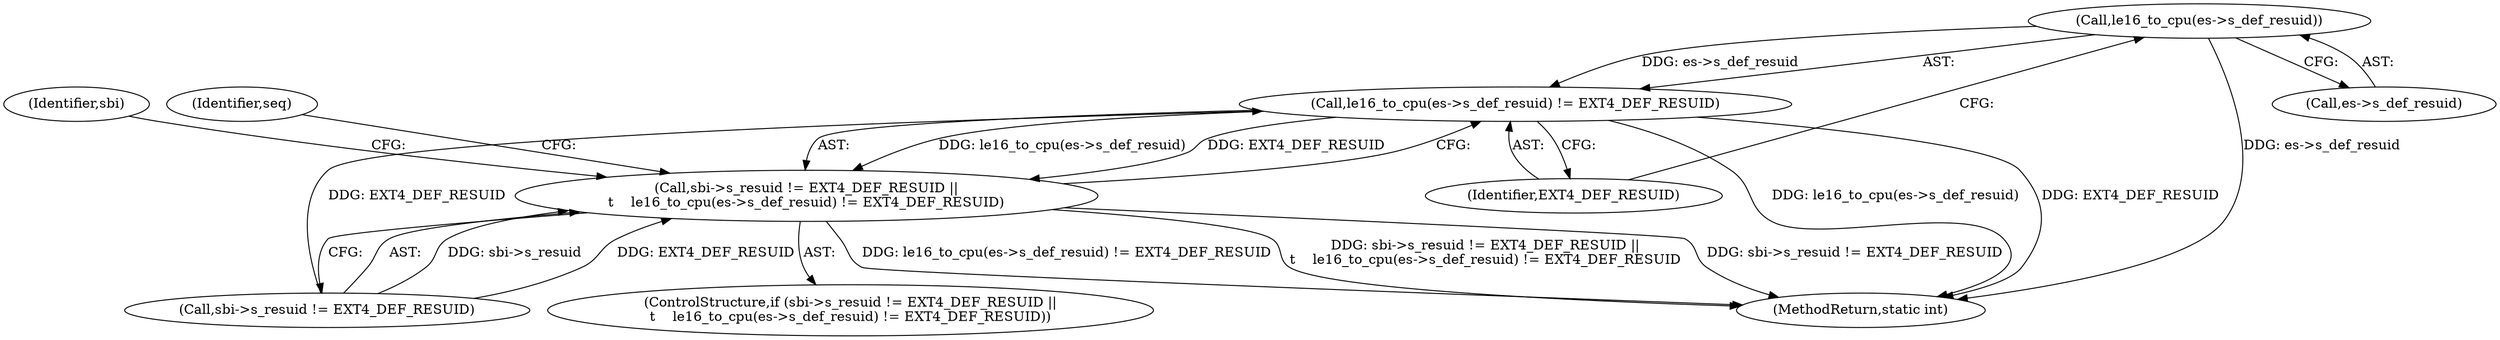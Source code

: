 digraph "0_linux_744692dc059845b2a3022119871846e74d4f6e11_18@pointer" {
"1000188" [label="(Call,le16_to_cpu(es->s_def_resuid))"];
"1000187" [label="(Call,le16_to_cpu(es->s_def_resuid) != EXT4_DEF_RESUID)"];
"1000181" [label="(Call,sbi->s_resuid != EXT4_DEF_RESUID ||\n\t    le16_to_cpu(es->s_def_resuid) != EXT4_DEF_RESUID)"];
"1000188" [label="(Call,le16_to_cpu(es->s_def_resuid))"];
"1000181" [label="(Call,sbi->s_resuid != EXT4_DEF_RESUID ||\n\t    le16_to_cpu(es->s_def_resuid) != EXT4_DEF_RESUID)"];
"1000192" [label="(Identifier,EXT4_DEF_RESUID)"];
"1000204" [label="(Identifier,sbi)"];
"1000187" [label="(Call,le16_to_cpu(es->s_def_resuid) != EXT4_DEF_RESUID)"];
"1000189" [label="(Call,es->s_def_resuid)"];
"1000195" [label="(Identifier,seq)"];
"1000519" [label="(MethodReturn,static int)"];
"1000182" [label="(Call,sbi->s_resuid != EXT4_DEF_RESUID)"];
"1000180" [label="(ControlStructure,if (sbi->s_resuid != EXT4_DEF_RESUID ||\n\t    le16_to_cpu(es->s_def_resuid) != EXT4_DEF_RESUID))"];
"1000188" -> "1000187"  [label="AST: "];
"1000188" -> "1000189"  [label="CFG: "];
"1000189" -> "1000188"  [label="AST: "];
"1000192" -> "1000188"  [label="CFG: "];
"1000188" -> "1000519"  [label="DDG: es->s_def_resuid"];
"1000188" -> "1000187"  [label="DDG: es->s_def_resuid"];
"1000187" -> "1000181"  [label="AST: "];
"1000187" -> "1000192"  [label="CFG: "];
"1000192" -> "1000187"  [label="AST: "];
"1000181" -> "1000187"  [label="CFG: "];
"1000187" -> "1000519"  [label="DDG: le16_to_cpu(es->s_def_resuid)"];
"1000187" -> "1000519"  [label="DDG: EXT4_DEF_RESUID"];
"1000187" -> "1000181"  [label="DDG: le16_to_cpu(es->s_def_resuid)"];
"1000187" -> "1000181"  [label="DDG: EXT4_DEF_RESUID"];
"1000182" -> "1000187"  [label="DDG: EXT4_DEF_RESUID"];
"1000181" -> "1000180"  [label="AST: "];
"1000181" -> "1000182"  [label="CFG: "];
"1000182" -> "1000181"  [label="AST: "];
"1000195" -> "1000181"  [label="CFG: "];
"1000204" -> "1000181"  [label="CFG: "];
"1000181" -> "1000519"  [label="DDG: sbi->s_resuid != EXT4_DEF_RESUID"];
"1000181" -> "1000519"  [label="DDG: le16_to_cpu(es->s_def_resuid) != EXT4_DEF_RESUID"];
"1000181" -> "1000519"  [label="DDG: sbi->s_resuid != EXT4_DEF_RESUID ||\n\t    le16_to_cpu(es->s_def_resuid) != EXT4_DEF_RESUID"];
"1000182" -> "1000181"  [label="DDG: sbi->s_resuid"];
"1000182" -> "1000181"  [label="DDG: EXT4_DEF_RESUID"];
}
